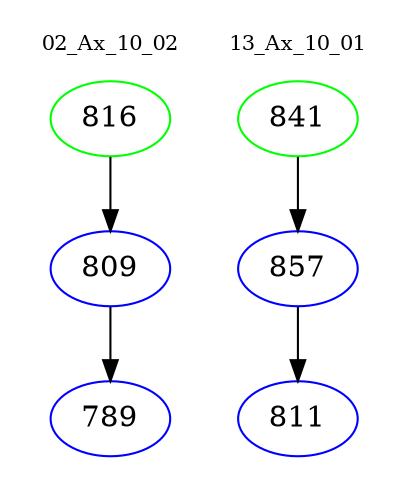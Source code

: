 digraph{
subgraph cluster_0 {
color = white
label = "02_Ax_10_02";
fontsize=10;
T0_816 [label="816", color="green"]
T0_816 -> T0_809 [color="black"]
T0_809 [label="809", color="blue"]
T0_809 -> T0_789 [color="black"]
T0_789 [label="789", color="blue"]
}
subgraph cluster_1 {
color = white
label = "13_Ax_10_01";
fontsize=10;
T1_841 [label="841", color="green"]
T1_841 -> T1_857 [color="black"]
T1_857 [label="857", color="blue"]
T1_857 -> T1_811 [color="black"]
T1_811 [label="811", color="blue"]
}
}
